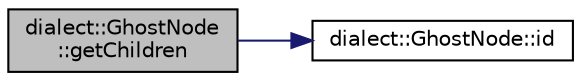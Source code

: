 digraph "dialect::GhostNode::getChildren"
{
  edge [fontname="Helvetica",fontsize="10",labelfontname="Helvetica",labelfontsize="10"];
  node [fontname="Helvetica",fontsize="10",shape=record];
  rankdir="LR";
  Node2 [label="dialect::GhostNode\l::getChildren",height=0.2,width=0.4,color="black", fillcolor="grey75", style="filled", fontcolor="black"];
  Node2 -> Node3 [color="midnightblue",fontsize="10",style="solid",fontname="Helvetica"];
  Node3 [label="dialect::GhostNode::id",height=0.2,width=0.4,color="black", fillcolor="white", style="filled",URL="$classdialect_1_1GhostNode.html#af46cf5dfc87115db86423b362c09ccf6",tooltip="Return an appropriate ID number. "];
}
